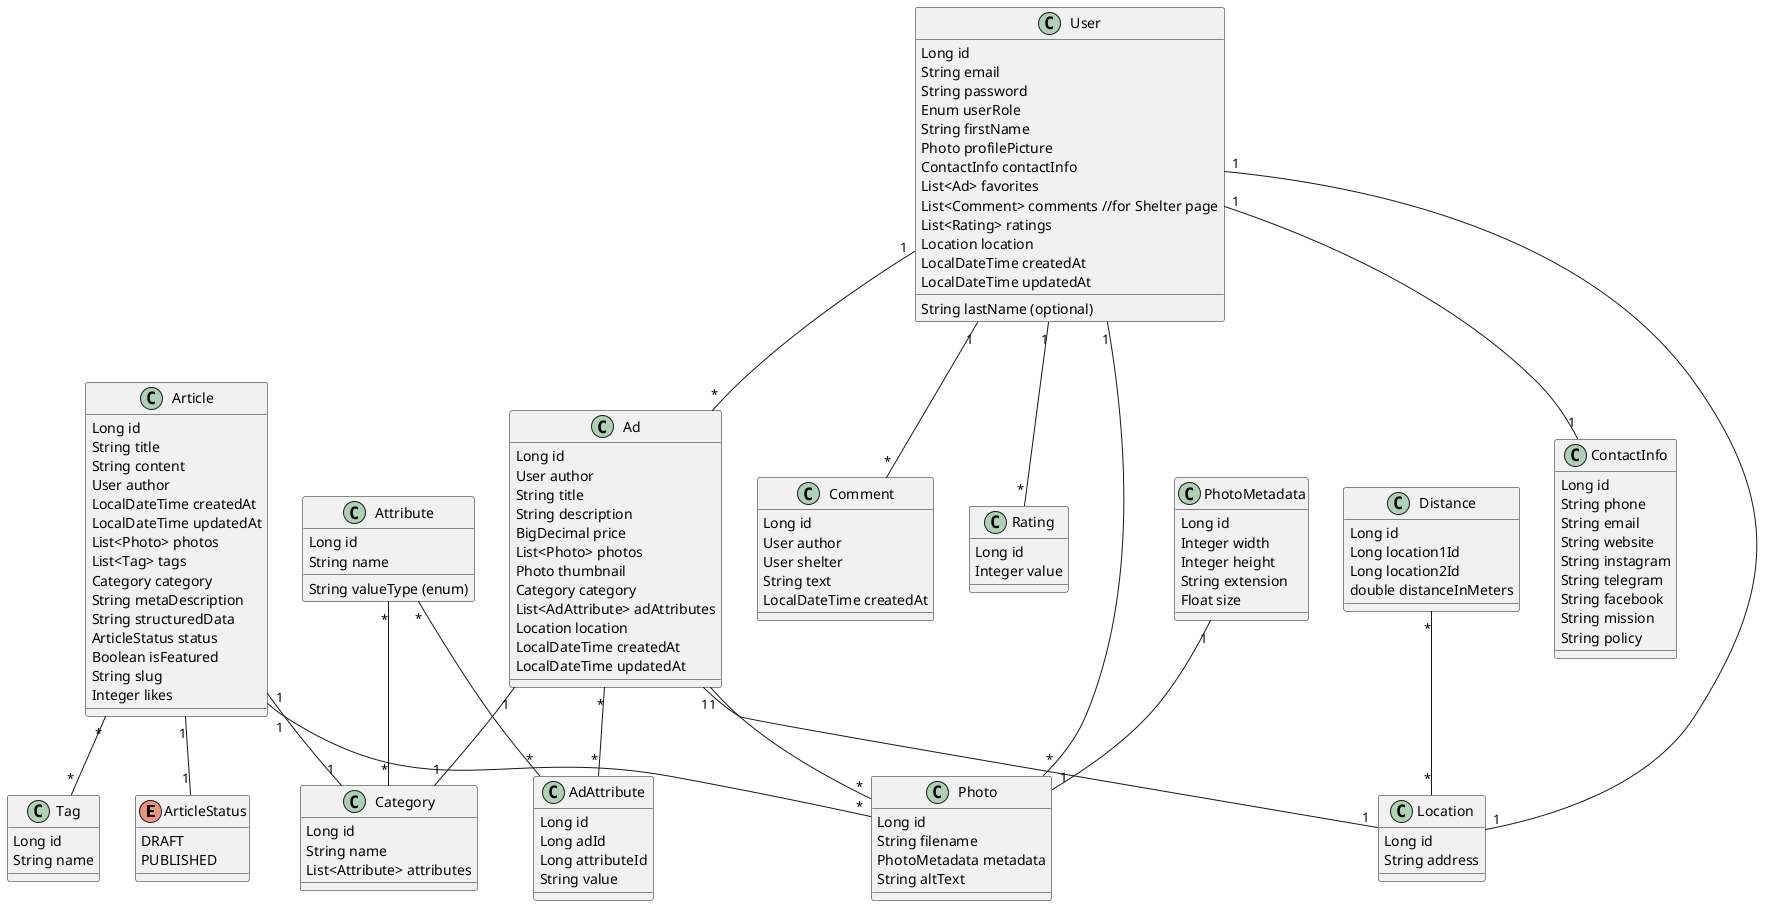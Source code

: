 @startuml

enum ArticleStatus {
  DRAFT
  PUBLISHED
}

class Article {
  Long id
  String title
  String content
  User author
  LocalDateTime createdAt
  LocalDateTime updatedAt
  List<Photo> photos
  List<Tag> tags
  Category category
  String metaDescription
  String structuredData
  ArticleStatus status
  Boolean isFeatured
  String slug
  Integer likes
}

class Comment {
  Long id
  User author
  User shelter
  String text
  LocalDateTime createdAt
}

class Distance{
  Long id
  Long location1Id
  Long location2Id
  double distanceInMeters
}

class Location {
  Long id
  String address
}

class User {
  Long id
  String email
  String password
  Enum userRole
  String firstName
  String lastName (optional)
  Photo profilePicture
  ContactInfo contactInfo
  List<Ad> favorites
  List<Comment> comments //for Shelter page
  List<Rating> ratings
  Location location
  LocalDateTime createdAt
  LocalDateTime updatedAt
}

class Rating{
  Long id
  Integer value
}

class ContactInfo {
  Long id
  String phone
  String email
  String website
  String instagram
  String telegram
  String facebook
  String mission
  String policy
}

class Ad {
  Long id
  User author
  String title
  String description
  BigDecimal price
  List<Photo> photos
  Photo thumbnail
  Category category
  List<AdAttribute> adAttributes
  Location location
  LocalDateTime createdAt
  LocalDateTime updatedAt
}

class Attribute {
  Long id
  String name
  String valueType (enum)
}

class Category {
  Long id
  String name
  List<Attribute> attributes
}

class Photo {
  Long id
  String filename
  PhotoMetadata metadata
  String altText
}

class PhotoMetadata {
  Long id
  Integer width
  Integer height
  String extension
  Float size
}

class AdAttribute {
  Long id
  Long adId
  Long attributeId
  String value
}

class Tag {
  Long id
  String name
}

Article "1" -- "*" Photo
Article "*" -- "*" Tag
Article "1" -- "1" Category
Article "1" -- "1" ArticleStatus
Distance "*" -- "*" Location
Ad "1" -- "*" Photo
Ad "1" -- "1" Category
User "1" -- "*" Ad
User "1" -- "1" Location
Ad "1" -- "1" Location
User "1" -- "*" Comment
User "1" -- "*" Rating
PhotoMetadata "1" -- "1" Photo
User "1" -- "*" Photo
Attribute "*" -- "*" Category
User "1" -- "1" ContactInfo
Ad "*" -- "*" AdAttribute
Attribute "*" -- "*" AdAttribute

@enduml
